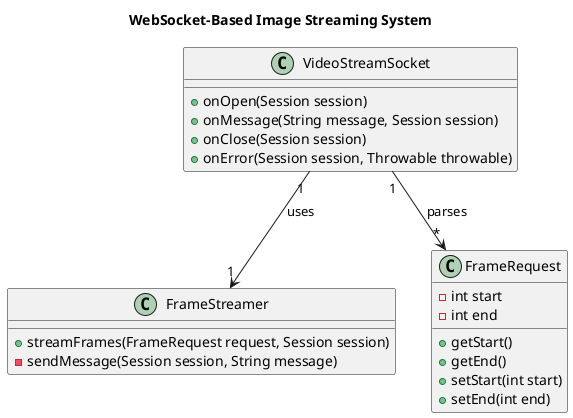 @startuml
title WebSocket-Based Image Streaming System

' WebSocket Endpoint
class VideoStreamSocket {
    + onOpen(Session session)
    + onMessage(String message, Session session)
    + onClose(Session session)
    + onError(Session session, Throwable throwable)
}

' FrameStreamer Class
class FrameStreamer {
    + streamFrames(FrameRequest request, Session session)
    - sendMessage(Session session, String message)
}

' FrameRequest Class
class FrameRequest {
    - int start
    - int end
    + getStart()
    + getEnd()
    + setStart(int start)
    + setEnd(int end)
}

' Relationships
VideoStreamSocket "1" --> "1" FrameStreamer : uses
VideoStreamSocket "1" --> "*" FrameRequest : parses

@enduml
